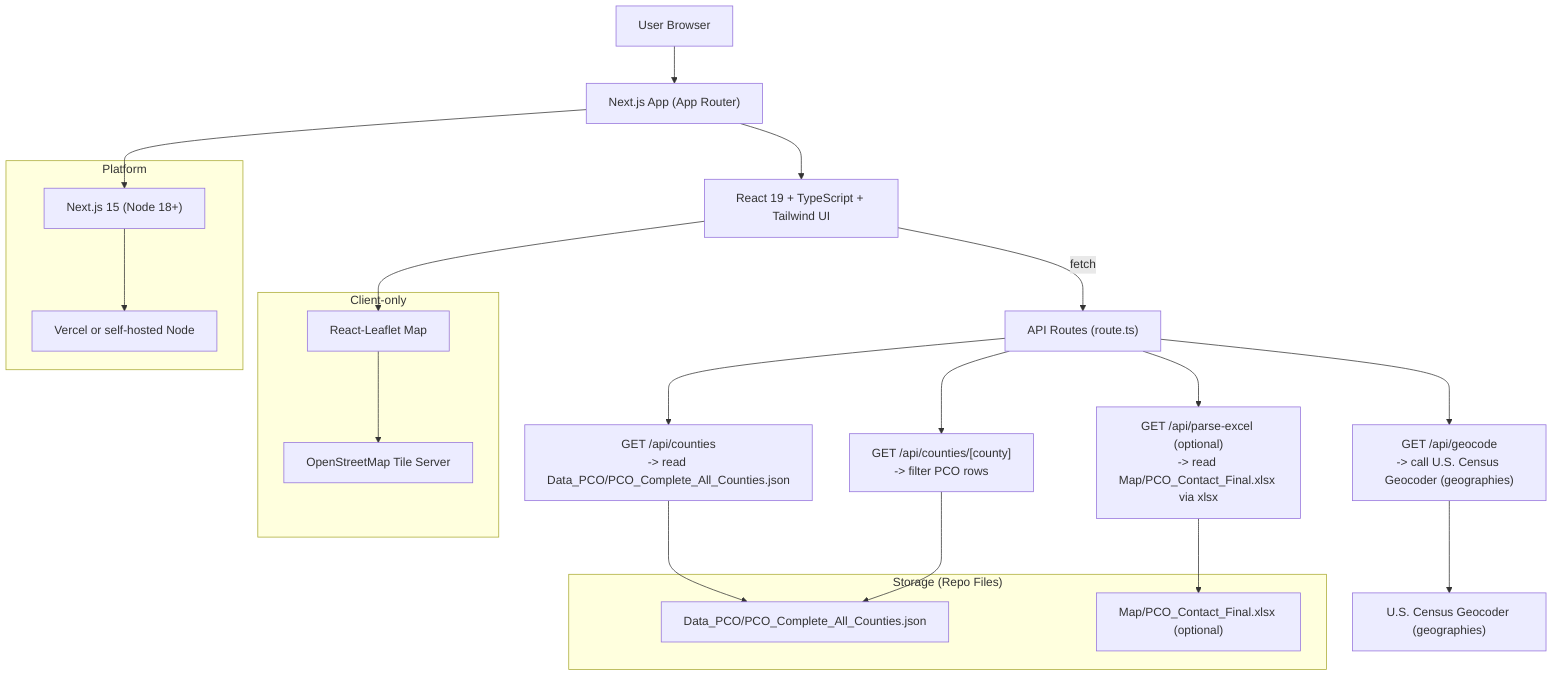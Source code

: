 graph TD
U["User Browser"] --> N["Next.js App (App Router)"]
N --> R["React 19 + TypeScript + Tailwind UI"]
R -->|"fetch"| A["API Routes (route.ts)"]
A --> A1["GET /api/counties\n-> read Data_PCO/PCO_Complete_All_Counties.json"]
A --> A2["GET /api/counties/[county]\n-> filter PCO rows"]
A --> A3["GET /api/geocode\n-> call U.S. Census Geocoder (geographies)"]
A --> A4["GET /api/parse-excel (optional)\n-> read Map/PCO_Contact_Final.xlsx via xlsx"]
subgraph "Client-only"
M["React-Leaflet Map"] --> T["OpenStreetMap Tile Server"]
end
A3 --> G["U.S. Census Geocoder (geographies)"]
R --> M
subgraph "Storage (Repo Files)"
J["Data_PCO/PCO_Complete_All_Counties.json"]
X["Map/PCO_Contact_Final.xlsx (optional)"]
end
A1 --> J
A2 --> J
A4 --> X
subgraph "Platform"
P["Next.js 15 (Node 18+)"] --> H["Vercel or self-hosted Node"]
end
N --> P